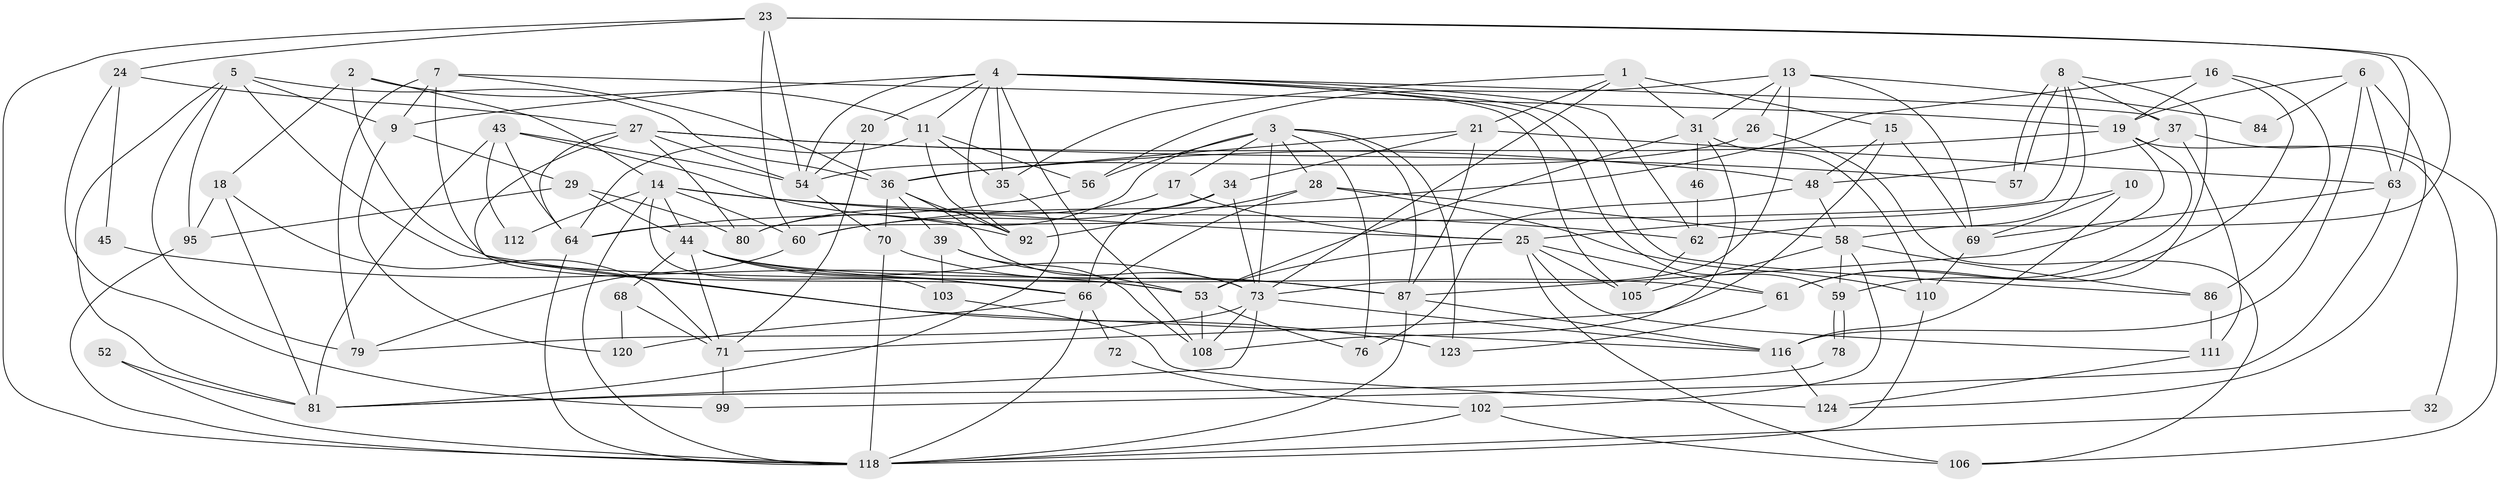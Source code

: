 // Generated by graph-tools (version 1.1) at 2025/23/03/03/25 07:23:59]
// undirected, 82 vertices, 201 edges
graph export_dot {
graph [start="1"]
  node [color=gray90,style=filled];
  1 [super="+74"];
  2;
  3 [super="+117"];
  4 [super="+30"];
  5 [super="+38"];
  6 [super="+22"];
  7 [super="+12"];
  8 [super="+65"];
  9 [super="+109"];
  10 [super="+85"];
  11 [super="+41"];
  13 [super="+42"];
  14 [super="+90"];
  15 [super="+91"];
  16;
  17 [super="+47"];
  18;
  19 [super="+89"];
  20;
  21;
  23;
  24;
  25 [super="+51"];
  26;
  27 [super="+93"];
  28 [super="+33"];
  29 [super="+49"];
  31 [super="+55"];
  32;
  34;
  35;
  36 [super="+40"];
  37;
  39;
  43 [super="+50"];
  44 [super="+77"];
  45;
  46;
  48 [super="+82"];
  52;
  53 [super="+67"];
  54 [super="+104"];
  56;
  57;
  58 [super="+101"];
  59;
  60 [super="+113"];
  61 [super="+97"];
  62 [super="+100"];
  63 [super="+94"];
  64 [super="+75"];
  66 [super="+122"];
  68;
  69 [super="+107"];
  70;
  71 [super="+88"];
  72;
  73 [super="+83"];
  76;
  78;
  79;
  80;
  81;
  84;
  86 [super="+98"];
  87 [super="+96"];
  92 [super="+115"];
  95;
  99;
  102;
  103;
  105;
  106;
  108;
  110;
  111 [super="+114"];
  112;
  116 [super="+121"];
  118 [super="+119"];
  120;
  123;
  124;
  1 -- 21;
  1 -- 15;
  1 -- 31;
  1 -- 73;
  1 -- 35;
  2 -- 18;
  2 -- 11;
  2 -- 14;
  2 -- 53;
  3 -- 73 [weight=2];
  3 -- 56;
  3 -- 17;
  3 -- 80;
  3 -- 123;
  3 -- 87;
  3 -- 76;
  3 -- 28;
  4 -- 108;
  4 -- 11 [weight=2];
  4 -- 54;
  4 -- 92;
  4 -- 105;
  4 -- 35;
  4 -- 20;
  4 -- 37;
  4 -- 86;
  4 -- 9;
  4 -- 59;
  4 -- 62;
  5 -- 81;
  5 -- 9;
  5 -- 36;
  5 -- 116;
  5 -- 79;
  5 -- 95;
  6 -- 124;
  6 -- 63;
  6 -- 116;
  6 -- 84;
  6 -- 19;
  7 -- 36;
  7 -- 9;
  7 -- 79;
  7 -- 19;
  7 -- 66;
  8 -- 57;
  8 -- 57;
  8 -- 64;
  8 -- 37;
  8 -- 59;
  8 -- 62;
  9 -- 120;
  9 -- 29;
  10 -- 25;
  10 -- 116 [weight=2];
  10 -- 69;
  11 -- 64;
  11 -- 35;
  11 -- 56;
  11 -- 92;
  13 -- 56;
  13 -- 73;
  13 -- 26;
  13 -- 31;
  13 -- 84;
  13 -- 69;
  14 -- 103;
  14 -- 25;
  14 -- 112;
  14 -- 62;
  14 -- 118;
  14 -- 60;
  14 -- 44;
  15 -- 69;
  15 -- 71;
  15 -- 48;
  16 -- 86;
  16 -- 61;
  16 -- 60;
  16 -- 19;
  17 -- 25;
  17 -- 80;
  18 -- 95;
  18 -- 81;
  18 -- 71;
  19 -- 61;
  19 -- 32;
  19 -- 36;
  19 -- 87;
  20 -- 54;
  20 -- 71;
  21 -- 36;
  21 -- 34;
  21 -- 63;
  21 -- 87;
  23 -- 118;
  23 -- 24;
  23 -- 60;
  23 -- 63;
  23 -- 58;
  23 -- 54;
  24 -- 45;
  24 -- 99;
  24 -- 27;
  25 -- 53;
  25 -- 106;
  25 -- 61;
  25 -- 105;
  25 -- 111;
  26 -- 54;
  26 -- 106;
  27 -- 48;
  27 -- 57;
  27 -- 64 [weight=2];
  27 -- 80;
  27 -- 123;
  27 -- 54;
  28 -- 110;
  28 -- 92;
  28 -- 66;
  28 -- 58;
  29 -- 44;
  29 -- 80;
  29 -- 95;
  31 -- 108;
  31 -- 110;
  31 -- 46;
  31 -- 53;
  32 -- 118;
  34 -- 73;
  34 -- 60;
  34 -- 66;
  35 -- 81;
  36 -- 73;
  36 -- 70;
  36 -- 39;
  36 -- 92;
  37 -- 106;
  37 -- 111;
  37 -- 48;
  39 -- 108;
  39 -- 53;
  39 -- 103;
  43 -- 112;
  43 -- 64;
  43 -- 81;
  43 -- 54;
  43 -- 92;
  44 -- 71;
  44 -- 68;
  44 -- 66;
  44 -- 87;
  44 -- 73;
  44 -- 61;
  45 -- 53;
  46 -- 62;
  48 -- 76;
  48 -- 58;
  52 -- 81;
  52 -- 118;
  53 -- 76;
  53 -- 108;
  54 -- 70;
  56 -- 64;
  58 -- 59;
  58 -- 105;
  58 -- 102;
  58 -- 86;
  59 -- 78;
  59 -- 78;
  60 -- 79;
  61 -- 123;
  62 -- 105;
  63 -- 99;
  63 -- 69;
  64 -- 118;
  66 -- 72;
  66 -- 118;
  66 -- 120;
  68 -- 120;
  68 -- 71;
  69 -- 110;
  70 -- 118;
  70 -- 87;
  71 -- 99;
  72 -- 102;
  73 -- 108;
  73 -- 79;
  73 -- 81;
  73 -- 116;
  78 -- 81;
  86 -- 111 [weight=2];
  87 -- 118;
  87 -- 116;
  95 -- 118;
  102 -- 106;
  102 -- 118;
  103 -- 124;
  110 -- 118;
  111 -- 124;
  116 -- 124;
}
